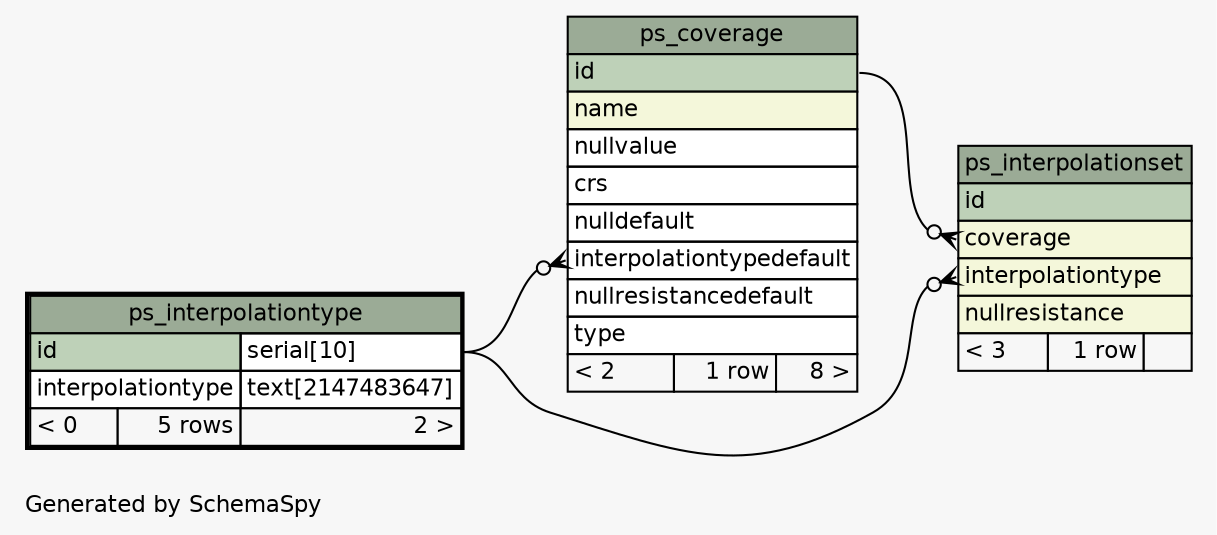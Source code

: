 // dot 2.20.2 on Linux 2.6.32-45-generic
// SchemaSpy rev 590
digraph "oneDegreeRelationshipsDiagram" {
  graph [
    rankdir="RL"
    bgcolor="#f7f7f7"
    label="\nGenerated by SchemaSpy"
    labeljust="l"
    nodesep="0.18"
    ranksep="0.46"
    fontname="Helvetica"
    fontsize="11"
  ];
  node [
    fontname="Helvetica"
    fontsize="11"
    shape="plaintext"
  ];
  edge [
    arrowsize="0.8"
  ];
  "ps_coverage":"interpolationtypedefault":w -> "ps_interpolationtype":"id.type":e [arrowhead=none dir=back arrowtail=crowodot];
  "ps_interpolationset":"coverage":w -> "ps_coverage":"id":e [arrowhead=none dir=back arrowtail=crowodot];
  "ps_interpolationset":"interpolationtype":w -> "ps_interpolationtype":"id.type":e [arrowhead=none dir=back arrowtail=crowodot];
  "ps_coverage" [
    label=<
    <TABLE BORDER="0" CELLBORDER="1" CELLSPACING="0" BGCOLOR="#ffffff">
      <TR><TD COLSPAN="3" BGCOLOR="#9bab96" ALIGN="CENTER">ps_coverage</TD></TR>
      <TR><TD PORT="id" COLSPAN="3" BGCOLOR="#bed1b8" ALIGN="LEFT">id</TD></TR>
      <TR><TD PORT="name" COLSPAN="3" BGCOLOR="#f4f7da" ALIGN="LEFT">name</TD></TR>
      <TR><TD PORT="nullvalue" COLSPAN="3" ALIGN="LEFT">nullvalue</TD></TR>
      <TR><TD PORT="crs" COLSPAN="3" ALIGN="LEFT">crs</TD></TR>
      <TR><TD PORT="nulldefault" COLSPAN="3" ALIGN="LEFT">nulldefault</TD></TR>
      <TR><TD PORT="interpolationtypedefault" COLSPAN="3" ALIGN="LEFT">interpolationtypedefault</TD></TR>
      <TR><TD PORT="nullresistancedefault" COLSPAN="3" ALIGN="LEFT">nullresistancedefault</TD></TR>
      <TR><TD PORT="type" COLSPAN="3" ALIGN="LEFT">type</TD></TR>
      <TR><TD ALIGN="LEFT" BGCOLOR="#f7f7f7">&lt; 2</TD><TD ALIGN="RIGHT" BGCOLOR="#f7f7f7">1 row</TD><TD ALIGN="RIGHT" BGCOLOR="#f7f7f7">8 &gt;</TD></TR>
    </TABLE>>
    URL="ps_coverage.html"
    tooltip="ps_coverage"
  ];
  "ps_interpolationset" [
    label=<
    <TABLE BORDER="0" CELLBORDER="1" CELLSPACING="0" BGCOLOR="#ffffff">
      <TR><TD COLSPAN="3" BGCOLOR="#9bab96" ALIGN="CENTER">ps_interpolationset</TD></TR>
      <TR><TD PORT="id" COLSPAN="3" BGCOLOR="#bed1b8" ALIGN="LEFT">id</TD></TR>
      <TR><TD PORT="coverage" COLSPAN="3" BGCOLOR="#f4f7da" ALIGN="LEFT">coverage</TD></TR>
      <TR><TD PORT="interpolationtype" COLSPAN="3" BGCOLOR="#f4f7da" ALIGN="LEFT">interpolationtype</TD></TR>
      <TR><TD PORT="nullresistance" COLSPAN="3" BGCOLOR="#f4f7da" ALIGN="LEFT">nullresistance</TD></TR>
      <TR><TD ALIGN="LEFT" BGCOLOR="#f7f7f7">&lt; 3</TD><TD ALIGN="RIGHT" BGCOLOR="#f7f7f7">1 row</TD><TD ALIGN="RIGHT" BGCOLOR="#f7f7f7">  </TD></TR>
    </TABLE>>
    URL="ps_interpolationset.html"
    tooltip="ps_interpolationset"
  ];
  "ps_interpolationtype" [
    label=<
    <TABLE BORDER="2" CELLBORDER="1" CELLSPACING="0" BGCOLOR="#ffffff">
      <TR><TD COLSPAN="3" BGCOLOR="#9bab96" ALIGN="CENTER">ps_interpolationtype</TD></TR>
      <TR><TD PORT="id" COLSPAN="2" BGCOLOR="#bed1b8" ALIGN="LEFT">id</TD><TD PORT="id.type" ALIGN="LEFT">serial[10]</TD></TR>
      <TR><TD PORT="interpolationtype" COLSPAN="2" ALIGN="LEFT">interpolationtype</TD><TD PORT="interpolationtype.type" ALIGN="LEFT">text[2147483647]</TD></TR>
      <TR><TD ALIGN="LEFT" BGCOLOR="#f7f7f7">&lt; 0</TD><TD ALIGN="RIGHT" BGCOLOR="#f7f7f7">5 rows</TD><TD ALIGN="RIGHT" BGCOLOR="#f7f7f7">2 &gt;</TD></TR>
    </TABLE>>
    URL="ps_interpolationtype.html"
    tooltip="ps_interpolationtype"
  ];
}
